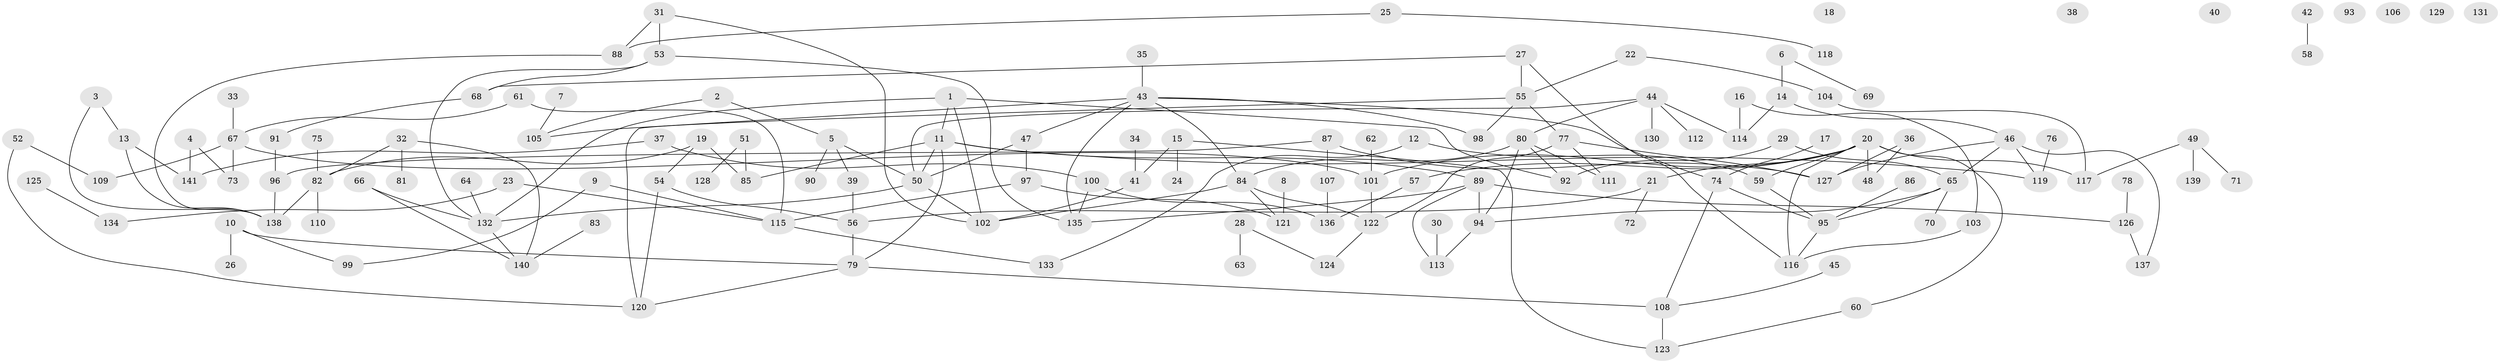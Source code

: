 // Generated by graph-tools (version 1.1) at 2025/39/03/09/25 04:39:30]
// undirected, 141 vertices, 181 edges
graph export_dot {
graph [start="1"]
  node [color=gray90,style=filled];
  1;
  2;
  3;
  4;
  5;
  6;
  7;
  8;
  9;
  10;
  11;
  12;
  13;
  14;
  15;
  16;
  17;
  18;
  19;
  20;
  21;
  22;
  23;
  24;
  25;
  26;
  27;
  28;
  29;
  30;
  31;
  32;
  33;
  34;
  35;
  36;
  37;
  38;
  39;
  40;
  41;
  42;
  43;
  44;
  45;
  46;
  47;
  48;
  49;
  50;
  51;
  52;
  53;
  54;
  55;
  56;
  57;
  58;
  59;
  60;
  61;
  62;
  63;
  64;
  65;
  66;
  67;
  68;
  69;
  70;
  71;
  72;
  73;
  74;
  75;
  76;
  77;
  78;
  79;
  80;
  81;
  82;
  83;
  84;
  85;
  86;
  87;
  88;
  89;
  90;
  91;
  92;
  93;
  94;
  95;
  96;
  97;
  98;
  99;
  100;
  101;
  102;
  103;
  104;
  105;
  106;
  107;
  108;
  109;
  110;
  111;
  112;
  113;
  114;
  115;
  116;
  117;
  118;
  119;
  120;
  121;
  122;
  123;
  124;
  125;
  126;
  127;
  128;
  129;
  130;
  131;
  132;
  133;
  134;
  135;
  136;
  137;
  138;
  139;
  140;
  141;
  1 -- 11;
  1 -- 92;
  1 -- 102;
  1 -- 132;
  2 -- 5;
  2 -- 105;
  3 -- 13;
  3 -- 138;
  4 -- 73;
  4 -- 141;
  5 -- 39;
  5 -- 50;
  5 -- 90;
  6 -- 14;
  6 -- 69;
  7 -- 105;
  8 -- 121;
  9 -- 99;
  9 -- 115;
  10 -- 26;
  10 -- 79;
  10 -- 99;
  11 -- 50;
  11 -- 79;
  11 -- 85;
  11 -- 89;
  11 -- 119;
  12 -- 59;
  12 -- 133;
  13 -- 138;
  13 -- 141;
  14 -- 46;
  14 -- 114;
  15 -- 24;
  15 -- 41;
  15 -- 123;
  16 -- 103;
  16 -- 114;
  17 -- 74;
  19 -- 54;
  19 -- 82;
  19 -- 85;
  20 -- 21;
  20 -- 48;
  20 -- 57;
  20 -- 59;
  20 -- 60;
  20 -- 101;
  20 -- 116;
  20 -- 117;
  21 -- 56;
  21 -- 72;
  22 -- 55;
  22 -- 104;
  23 -- 115;
  23 -- 134;
  25 -- 88;
  25 -- 118;
  27 -- 55;
  27 -- 68;
  27 -- 116;
  28 -- 63;
  28 -- 124;
  29 -- 65;
  29 -- 92;
  30 -- 113;
  31 -- 53;
  31 -- 88;
  31 -- 102;
  32 -- 81;
  32 -- 82;
  32 -- 140;
  33 -- 67;
  34 -- 41;
  35 -- 43;
  36 -- 48;
  36 -- 127;
  37 -- 100;
  37 -- 141;
  39 -- 56;
  41 -- 102;
  42 -- 58;
  43 -- 47;
  43 -- 74;
  43 -- 84;
  43 -- 98;
  43 -- 105;
  43 -- 135;
  44 -- 50;
  44 -- 80;
  44 -- 112;
  44 -- 114;
  44 -- 130;
  45 -- 108;
  46 -- 65;
  46 -- 119;
  46 -- 127;
  46 -- 137;
  47 -- 50;
  47 -- 97;
  49 -- 71;
  49 -- 117;
  49 -- 139;
  50 -- 102;
  50 -- 132;
  51 -- 85;
  51 -- 128;
  52 -- 109;
  52 -- 120;
  53 -- 68;
  53 -- 132;
  53 -- 135;
  54 -- 56;
  54 -- 120;
  55 -- 77;
  55 -- 98;
  55 -- 120;
  56 -- 79;
  57 -- 136;
  59 -- 95;
  60 -- 123;
  61 -- 67;
  61 -- 115;
  62 -- 101;
  64 -- 132;
  65 -- 70;
  65 -- 94;
  65 -- 95;
  66 -- 132;
  66 -- 140;
  67 -- 73;
  67 -- 101;
  67 -- 109;
  68 -- 91;
  74 -- 95;
  74 -- 108;
  75 -- 82;
  76 -- 119;
  77 -- 111;
  77 -- 122;
  77 -- 127;
  78 -- 126;
  79 -- 108;
  79 -- 120;
  80 -- 84;
  80 -- 92;
  80 -- 94;
  80 -- 111;
  82 -- 110;
  82 -- 138;
  83 -- 140;
  84 -- 102;
  84 -- 121;
  84 -- 122;
  86 -- 95;
  87 -- 96;
  87 -- 107;
  87 -- 127;
  88 -- 138;
  89 -- 94;
  89 -- 113;
  89 -- 126;
  89 -- 135;
  91 -- 96;
  94 -- 113;
  95 -- 116;
  96 -- 138;
  97 -- 115;
  97 -- 121;
  100 -- 135;
  100 -- 136;
  101 -- 122;
  103 -- 116;
  104 -- 117;
  107 -- 136;
  108 -- 123;
  115 -- 133;
  122 -- 124;
  125 -- 134;
  126 -- 137;
  132 -- 140;
}
